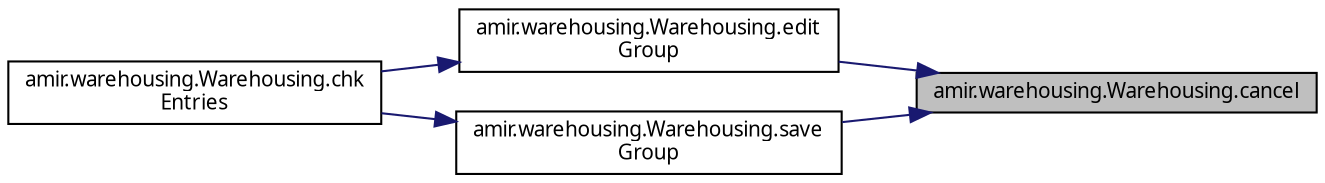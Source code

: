 digraph "amir.warehousing.Warehousing.cancel"
{
 // LATEX_PDF_SIZE
  edge [fontname="FreeSans.ttf",fontsize="10",labelfontname="FreeSans.ttf",labelfontsize="10"];
  node [fontname="FreeSans.ttf",fontsize="10",shape=record];
  rankdir="RL";
  Node1 [label="amir.warehousing.Warehousing.cancel",height=0.2,width=0.4,color="black", fillcolor="grey75", style="filled", fontcolor="black",tooltip=" "];
  Node1 -> Node2 [dir="back",color="midnightblue",fontsize="10",style="solid",fontname="FreeSans.ttf"];
  Node2 [label="amir.warehousing.Warehousing.edit\lGroup",height=0.2,width=0.4,color="black", fillcolor="white", style="filled",URL="$classamir_1_1warehousing_1_1_warehousing.html#a1745abe943fefaed6567d50d496af732",tooltip=" "];
  Node2 -> Node3 [dir="back",color="midnightblue",fontsize="10",style="solid",fontname="FreeSans.ttf"];
  Node3 [label="amir.warehousing.Warehousing.chk\lEntries",height=0.2,width=0.4,color="black", fillcolor="white", style="filled",URL="$classamir_1_1warehousing_1_1_warehousing.html#a27d168367f0f2c14fc0c520af18cccb5",tooltip=" "];
  Node1 -> Node4 [dir="back",color="midnightblue",fontsize="10",style="solid",fontname="FreeSans.ttf"];
  Node4 [label="amir.warehousing.Warehousing.save\lGroup",height=0.2,width=0.4,color="black", fillcolor="white", style="filled",URL="$classamir_1_1warehousing_1_1_warehousing.html#a115e40faa1e05872da5a3de1f0c7debc",tooltip=" "];
  Node4 -> Node3 [dir="back",color="midnightblue",fontsize="10",style="solid",fontname="FreeSans.ttf"];
}
